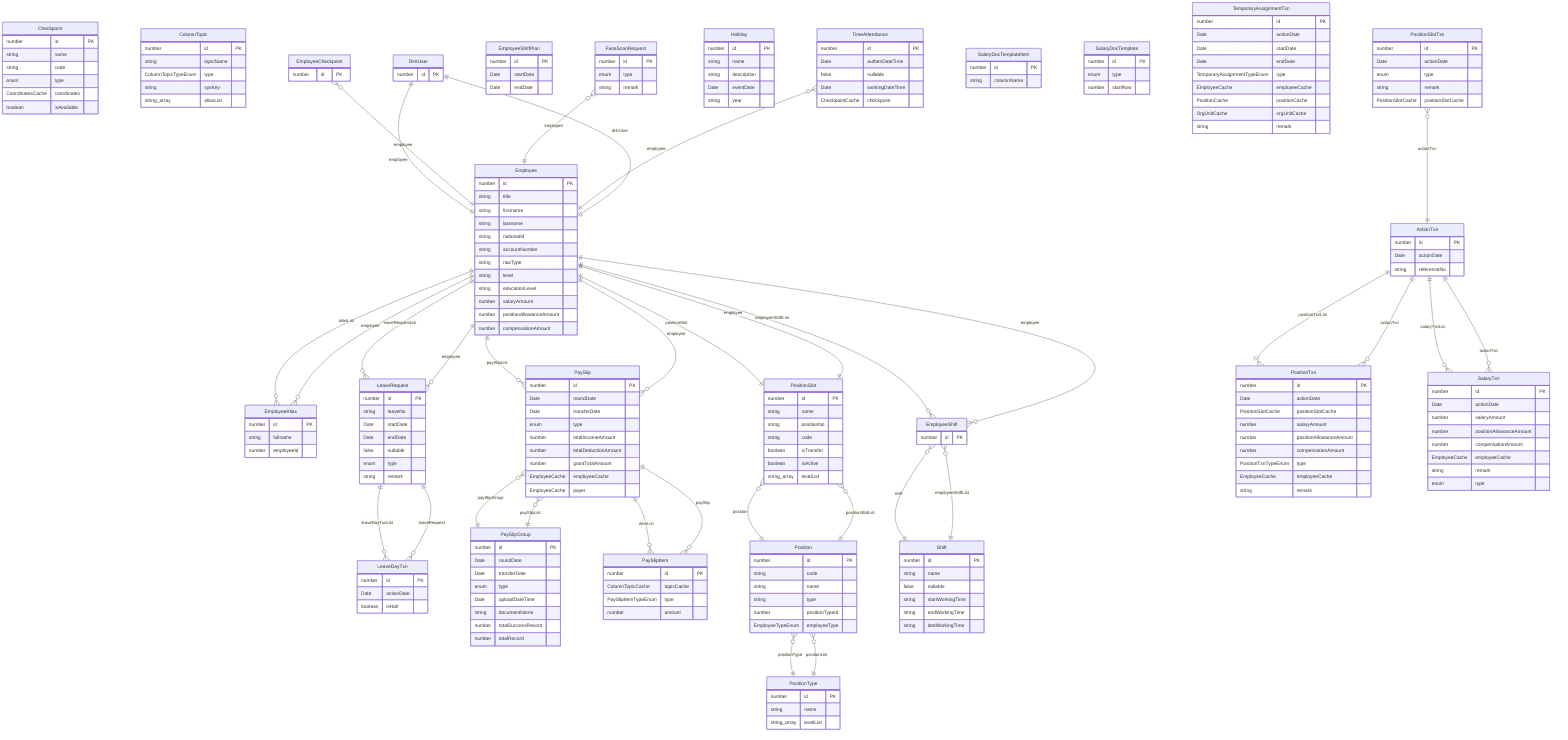 erDiagram

    ActionTxn {
        number id PK
        Date actionDate
        string referenceNo
    }

    Checkpoint {
        number id PK
        string name
        string code
        enum type
        CoordinatesCache coordinates
        boolean isAvailable
    }

    ColumnTopic {
        number id PK
        string topicName
        ColumnTopicTypeEnum type
        string sysKey
        string_array aliasList
    }

    DHrUser {
        number id PK
    }

    EmployeeAlias {
        number id PK
        string fullname
        number employeeId
    }

    EmployeeCheckpoint {
        number id PK
    }

    EmployeeShiftPlan {
        number id PK
        Date startDate
        Date endDate
    }

    EmployeeShift {
        number id PK
    }

    Employee {
        number id PK
        string title
        string firstname
        string lastname
        string nationalId
        string accountNumber
        string rawType
        string level
        string educationLevel
        number salaryAmount
        number positionAllowanceAmount
        number compensationAmount
    }

    FaceScanRequest {
        number id PK
        enum type
        string remark
    }

    Holiday {
        number id PK
        string name
        string description
        Date eventDate
        string year
    }

    LeaveDayTxn {
        number id PK
        Date actionDate
        boolean isHalf
    }

    LeaveRequest {
        number id PK
        string leaveNo
        Date startDate
        Date endDate
        false nullable
        enum type
        string remark
    }

    PaySlipGroup {
        number id PK
        Date roundDate
        Date transferDate
        enum type
        Date uploadDateTime
        string documentName
        number totalSuccessRecord
        number totalRecord
    }

    PaySlipItem {
        number id PK
        ColumnTopicCache topicCache
        PaySlipItemTypeEnum type
        number amount
    }

    PaySlip {
        number id PK
        Date roundDate
        Date transferDate
        enum type
        number totalIncomeAmount
        number totalDeductionAmount
        number grantTotalAmount
        EmployeeCache employeeCache
        EmployeeCache payer
    }

    PositionSlotTxn {
        number id PK
        Date actionDate
        enum type
        string remark
        PositionSlotCache positionSlotCache
    }

    PositionSlot {
        number id PK
        string name
        string positionNo
        string code
        boolean isTransfer
        boolean isActive
        string_array levelList
    }

    PositionTxn {
        number id PK
        Date actionDate
        PositionSlotCache positionSlotCache
        number salaryAmount
        number positionAllowanceAmount
        number compensationAmount
        PositionTxnTypeEnum type
        EmployeeCache employeeCache
        string remark
    }

    PositionType {
        number id PK
        string name
        string_array levelList
    }

    Position {
        number id PK
        string code
        string name
        string type
        number positionTypeId
        EmployeeTypeEnum employeeType
    }

    SalaryDocTemplateItem {
        number id PK
        string columnName
    }

    SalaryDocTemplate {
        number id PK
        enum type
        number startRow
    }

    SalaryTxn {
        number id PK
        Date actionDate
        number salaryAmount
        number positionAllowanceAmount
        number compensationAmount
        EmployeeCache employeeCache
        string remark
        enum type
    }

    Shift {
        number id PK
        string name
        false nullable
        string startWorkingTime
        string endWorkingTime
        string lateWorkingTime
    }

    TemporaryAssignmentTxn {
        number id PK
        Date actionDate
        Date startDate
        Date endDate
        TemporaryAssignmentTypeEnum type
        EmployeeCache employeeCache
        PositionCache positionCache
        OrgUnitCache orgUnitCache
        string remark
    }

    TimeAttendance {
        number id PK
        Date authenDateTime
        false nullable
        Date workingDateTime
        CheckpointCache checkpoint
    }

    ActionTxn ||--o{ PositionTxn : "positionTxnList"
    ActionTxn ||--o{ SalaryTxn : "salaryTxnList"
    DHrUser ||--|| Employee : "employee"
    EmployeeAlias }o--|| Employee : "employee"
    EmployeeCheckpoint }o--|| Employee : "employee"
    EmployeeShift }o--|| Shift : "shift"
    EmployeeShift }o--|| Employee : "employee"
    Employee ||--o{ PaySlip : "paySlipList"
    Employee ||--o{ EmployeeAlias : "aliasList"
    Employee ||--o{ LeaveRequest : "leaveRequestList"
    Employee ||--o{ EmployeeShift : "employeeShiftList"
    Employee ||--|| DHrUser : "dHrUser"
    Employee ||--|| PositionSlot : "positionSlot"
    FaceScanRequest }o--|| Employee : "employee"
    LeaveDayTxn }o--|| LeaveRequest : "leaveRequest"
    LeaveRequest ||--o{ LeaveDayTxn : "leaveDayTxnList"
    LeaveRequest }o--|| Employee : "employee"
    PaySlipGroup ||--o{ PaySlip : "paySlipList"
    PaySlipItem }o--|| PaySlip : "paySlip"
    PaySlip ||--o{ PaySlipItem : "itemList"
    PaySlip }o--|| Employee : "employee"
    PaySlip }o--|| PaySlipGroup : "paySlipGroup"
    PositionSlotTxn }o--|| ActionTxn : "actionTxn"
    PositionSlot }o--|| Position : "position"
    PositionSlot ||--|| Employee : "employee"
    PositionTxn }o--|| ActionTxn : "actionTxn"
    PositionType ||--o{ Position : "positionList"
    Position ||--o{ PositionSlot : "positionSlotList"
    Position }o--|| PositionType : "positionType"
    SalaryTxn }o--|| ActionTxn : "actionTxn"
    Shift ||--o{ EmployeeShift : "employeeShiftList"
    TimeAttendance }o--|| Employee : "employee"